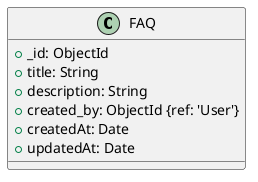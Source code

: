@startuml FAQ
class FAQ {
  +_id: ObjectId
  +title: String
  +description: String
  +created_by: ObjectId {ref: 'User'}
  +createdAt: Date
  +updatedAt: Date
}
@enduml